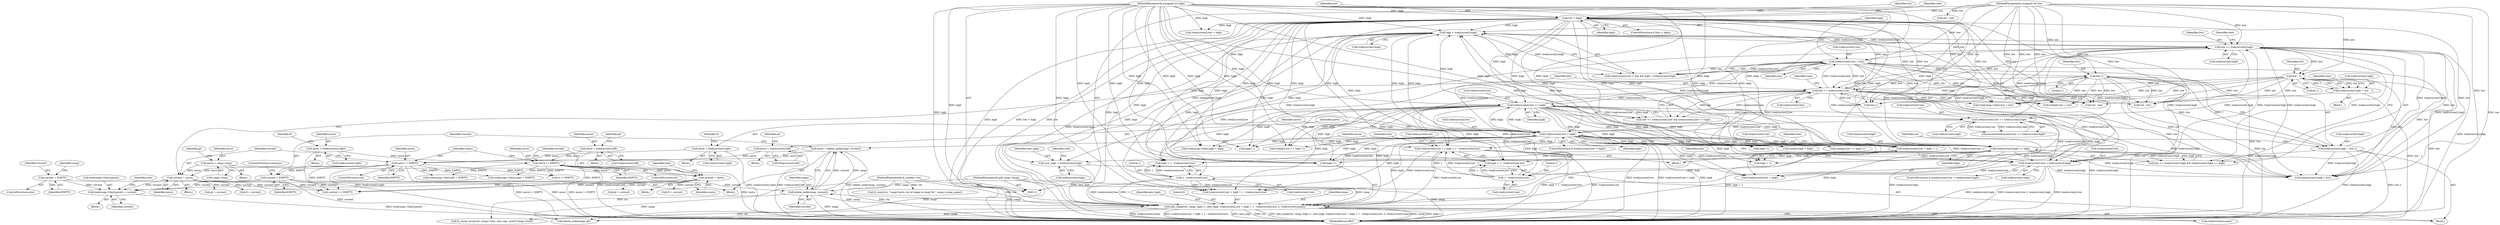 digraph "0_ghostscript_71ceebcf56e682504da22c4035b39a2d451e8ffd@pointer" {
"1000636" [label="(Call,tree[cmap->tlen].parent = current)"];
"1000225" [label="(Call,current = EMPTY)"];
"1000362" [label="(Call,move != EMPTY)"];
"1000220" [label="(Call,move = delete_node(cmap, current))"];
"1000222" [label="(Call,delete_node(cmap, current))"];
"1000303" [label="(Call,add_range(ctx, cmap, high+1, new_high, tree[current].out + high + 1 - tree[current].low, 0, tree[current].many))"];
"1000112" [label="(MethodParameterIn,fz_context *ctx)"];
"1000287" [label="(Call,new_high = tree[current].high)"];
"1000278" [label="(Call,high < tree[current].high)"];
"1000123" [label="(Call,low > high)"];
"1000114" [label="(MethodParameterIn,unsigned int low)"];
"1000115" [label="(MethodParameterIn,unsigned int high)"];
"1000175" [label="(Call,tree[current].low <= high)"];
"1000168" [label="(Call,low <= tree[current].low)"];
"1000300" [label="(Call,low-1)"];
"1000271" [label="(Call,tree[current].low < low)"];
"1000232" [label="(Call,low <= tree[current].high)"];
"1000257" [label="(Call,tree[current].low <= tree[current].high)"];
"1000247" [label="(Call,tree[current].high = low - 1)"];
"1000253" [label="(Call,low - 1)"];
"1000294" [label="(Call,tree[current].high = low-1)"];
"1000239" [label="(Call,tree[current].high <= high)"];
"1000332" [label="(Call,tree[current].low > high)"];
"1000208" [label="(Call,tree[current].low > tree[current].high)"];
"1000198" [label="(Call,tree[current].low = high + 1)"];
"1000318" [label="(Call,1 - tree[current].low)"];
"1000183" [label="(Call,tree[current].out += high + 1 - tree[current].low)"];
"1000191" [label="(Call,1 - tree[current].low)"];
"1000113" [label="(MethodParameterIn,pdf_cmap *cmap)"];
"1000163" [label="(Call,current = move)"];
"1000145" [label="(Call,move = cmap->ttop)"];
"1000352" [label="(Call,move = tree[current].right)"];
"1000340" [label="(Call,move = tree[current].left)"];
"1000562" [label="(Call,current = EMPTY)"];
"1000369" [label="(Call,current = move)"];
"1000403" [label="(Call,move != EMPTY)"];
"1000393" [label="(Call,move = tree[current].right)"];
"1000381" [label="(Call,move = tree[current].left)"];
"1000219" [label="(Block,)"];
"1000253" [label="(Call,low - 1)"];
"1000389" [label="(Identifier,gt)"];
"1000211" [label="(Identifier,tree)"];
"1000246" [label="(Block,)"];
"1000119" [label="(Block,)"];
"1000339" [label="(Block,)"];
"1000325" [label="(Literal,0)"];
"1000208" [label="(Call,tree[current].low > tree[current].high)"];
"1000609" [label="(Call,tree[cmap->tlen].low = low)"];
"1000392" [label="(Block,)"];
"1000333" [label="(Call,tree[current].low)"];
"1000527" [label="(Call,high+1)"];
"1000224" [label="(Identifier,current)"];
"1000167" [label="(Call,low <= tree[current].low && tree[current].low <= high)"];
"1000263" [label="(Call,tree[current].high)"];
"1000201" [label="(Identifier,tree)"];
"1000448" [label="(Call,tree[lt].high = high)"];
"1000371" [label="(Identifier,move)"];
"1000289" [label="(Call,tree[current].high)"];
"1000404" [label="(Identifier,move)"];
"1000270" [label="(Call,tree[current].low < low && high < tree[current].high)"];
"1000645" [label="(Call,tree[cmap->tlen].left = EMPTY)"];
"1000302" [label="(Literal,1)"];
"1000124" [label="(Identifier,low)"];
"1000128" [label="(Identifier,ctx)"];
"1000209" [label="(Call,tree[current].low)"];
"1000332" [label="(Call,tree[current].low > high)"];
"1000677" [label="(Call,current == EMPTY)"];
"1000444" [label="(Call,out - low)"];
"1000272" [label="(Call,tree[current].low)"];
"1000231" [label="(Call,low <= tree[current].high && tree[current].high <= high)"];
"1000225" [label="(Call,current = EMPTY)"];
"1000285" [label="(Block,)"];
"1000331" [label="(ControlStructure,if (tree[current].low > high))"];
"1000342" [label="(Call,tree[current].left)"];
"1000257" [label="(Call,tree[current].low <= tree[current].high)"];
"1000112" [label="(MethodParameterIn,fz_context *ctx)"];
"1000489" [label="(Call,out - low)"];
"1000338" [label="(Identifier,high)"];
"1000761" [label="(MethodReturn,RET)"];
"1000306" [label="(Call,high+1)"];
"1000388" [label="(Call,gt = current)"];
"1000193" [label="(Call,tree[current].low)"];
"1000369" [label="(Call,current = move)"];
"1000297" [label="(Identifier,tree)"];
"1000169" [label="(Identifier,low)"];
"1000381" [label="(Call,move = tree[current].left)"];
"1000294" [label="(Call,tree[current].high = low-1)"];
"1000368" [label="(Block,)"];
"1000125" [label="(Identifier,high)"];
"1000288" [label="(Identifier,new_high)"];
"1000394" [label="(Identifier,move)"];
"1000637" [label="(Call,tree[cmap->tlen].parent)"];
"1000401" [label="(Identifier,lt)"];
"1000568" [label="(Identifier,cmap)"];
"1000115" [label="(MethodParameterIn,unsigned int high)"];
"1000226" [label="(Identifier,current)"];
"1000280" [label="(Call,tree[current].high)"];
"1000176" [label="(Call,tree[current].low)"];
"1000352" [label="(Call,move = tree[current].right)"];
"1000301" [label="(Identifier,low)"];
"1000287" [label="(Call,new_high = tree[current].high)"];
"1000382" [label="(Identifier,move)"];
"1000248" [label="(Call,tree[current].high)"];
"1000123" [label="(Call,low > high)"];
"1000354" [label="(Call,tree[current].right)"];
"1000370" [label="(Identifier,current)"];
"1000376" [label="(Identifier,tree)"];
"1000184" [label="(Call,tree[current].out)"];
"1000318" [label="(Call,1 - tree[current].low)"];
"1000351" [label="(Block,)"];
"1000305" [label="(Identifier,cmap)"];
"1000353" [label="(Identifier,move)"];
"1000214" [label="(Call,tree[current].high)"];
"1000367" [label="(ControlStructure,do)"];
"1000335" [label="(Identifier,tree)"];
"1000255" [label="(Literal,1)"];
"1000183" [label="(Call,tree[current].out += high + 1 - tree[current].low)"];
"1000232" [label="(Call,low <= tree[current].high)"];
"1000687" [label="(Call,tree[current].low > high)"];
"1000113" [label="(MethodParameterIn,pdf_cmap *cmap)"];
"1000271" [label="(Call,tree[current].low < low)"];
"1000310" [label="(Call,tree[current].out + high + 1 - tree[current].low)"];
"1000254" [label="(Identifier,low)"];
"1000165" [label="(Identifier,move)"];
"1000468" [label="(Call,tree[gt].low == high+1)"];
"1000295" [label="(Call,tree[current].high)"];
"1000648" [label="(Identifier,tree)"];
"1000300" [label="(Call,low-1)"];
"1000320" [label="(Call,tree[current].low)"];
"1000412" [label="(Call,lt != EMPTY)"];
"1000162" [label="(Block,)"];
"1000363" [label="(Identifier,move)"];
"1000504" [label="(Call,delete_node(cmap, gt))"];
"1000618" [label="(Call,tree[cmap->tlen].high = high)"];
"1000326" [label="(Call,tree[current].many)"];
"1000122" [label="(ControlStructure,if (low > high))"];
"1000247" [label="(Call,tree[current].high = low - 1)"];
"1000189" [label="(Call,high + 1 - tree[current].low)"];
"1000380" [label="(Block,)"];
"1000303" [label="(Call,add_range(ctx, cmap, high+1, new_high, tree[current].out + high + 1 - tree[current].low, 0, tree[current].many))"];
"1000240" [label="(Call,tree[current].high)"];
"1000260" [label="(Identifier,tree)"];
"1000147" [label="(Call,cmap->ttop)"];
"1000242" [label="(Identifier,tree)"];
"1000168" [label="(Call,low <= tree[current].low)"];
"1000222" [label="(Call,delete_node(cmap, current))"];
"1000340" [label="(Call,move = tree[current].left)"];
"1000474" [label="(Call,high+1)"];
"1000373" [label="(Call,tree[current].low > high)"];
"1000227" [label="(Identifier,EMPTY)"];
"1000191" [label="(Call,1 - tree[current].low)"];
"1000319" [label="(Literal,1)"];
"1000152" [label="(Identifier,gt)"];
"1000393" [label="(Call,move = tree[current].right)"];
"1000348" [label="(Identifier,gt)"];
"1000164" [label="(Identifier,current)"];
"1000654" [label="(Call,tree[cmap->tlen].right = EMPTY)"];
"1000127" [label="(Call,fz_warn(ctx, \"range limits out of range in cmap %s\", cmap->cmap_name))"];
"1000204" [label="(Call,high + 1)"];
"1000708" [label="(Call,tree[current].high < low)"];
"1000644" [label="(Identifier,current)"];
"1000239" [label="(Call,tree[current].high <= high)"];
"1000360" [label="(Identifier,lt)"];
"1000561" [label="(ControlStructure,else)"];
"1000221" [label="(Identifier,move)"];
"1000316" [label="(Call,high + 1 - tree[current].low)"];
"1000145" [label="(Call,move = cmap->ttop)"];
"1000347" [label="(Call,gt = current)"];
"1000362" [label="(Call,move != EMPTY)"];
"1000403" [label="(Call,move != EMPTY)"];
"1000199" [label="(Call,tree[current].low)"];
"1000341" [label="(Identifier,move)"];
"1000175" [label="(Call,tree[current].low <= high)"];
"1000170" [label="(Call,tree[current].low)"];
"1000562" [label="(Call,current = EMPTY)"];
"1000161" [label="(ControlStructure,do)"];
"1000359" [label="(Call,lt = current)"];
"1000207" [label="(ControlStructure,if (tree[current].low > tree[current].high))"];
"1000163" [label="(Call,current = move)"];
"1000114" [label="(MethodParameterIn,unsigned int low)"];
"1000245" [label="(Identifier,high)"];
"1000636" [label="(Call,tree[cmap->tlen].parent = current)"];
"1000563" [label="(Identifier,current)"];
"1000408" [label="(Identifier,many)"];
"1000546" [label="(Call,tree[gt].low = low)"];
"1000400" [label="(Call,lt = current)"];
"1000258" [label="(Call,tree[current].low)"];
"1000364" [label="(Identifier,EMPTY)"];
"1000395" [label="(Call,tree[current].right)"];
"1000143" [label="(Block,)"];
"1000256" [label="(Call,assert(tree[current].low <= tree[current].high))"];
"1000593" [label="(Call,fz_resize_array(ctx, cmap->tree, new_cap, sizeof *cmap->tree))"];
"1000220" [label="(Call,move = delete_node(cmap, current))"];
"1000564" [label="(Identifier,EMPTY)"];
"1000521" [label="(Call,tree[gt].low == high+1)"];
"1000542" [label="(Call,out - low)"];
"1000135" [label="(Identifier,tree)"];
"1000198" [label="(Call,tree[current].low = high + 1)"];
"1000429" [label="(Call,low-1)"];
"1000181" [label="(Identifier,high)"];
"1000233" [label="(Identifier,low)"];
"1000383" [label="(Call,tree[current].left)"];
"1000228" [label="(ControlStructure,continue;)"];
"1000304" [label="(Identifier,ctx)"];
"1000192" [label="(Literal,1)"];
"1000223" [label="(Identifier,cmap)"];
"1000178" [label="(Identifier,tree)"];
"1000405" [label="(Identifier,EMPTY)"];
"1000278" [label="(Call,high < tree[current].high)"];
"1000234" [label="(Call,tree[current].high)"];
"1000182" [label="(Block,)"];
"1000279" [label="(Identifier,high)"];
"1000146" [label="(Identifier,move)"];
"1000277" [label="(Identifier,low)"];
"1000309" [label="(Identifier,new_high)"];
"1000636" -> "1000119"  [label="AST: "];
"1000636" -> "1000644"  [label="CFG: "];
"1000637" -> "1000636"  [label="AST: "];
"1000644" -> "1000636"  [label="AST: "];
"1000648" -> "1000636"  [label="CFG: "];
"1000636" -> "1000761"  [label="DDG: tree[cmap->tlen].parent"];
"1000225" -> "1000636"  [label="DDG: current"];
"1000562" -> "1000636"  [label="DDG: current"];
"1000163" -> "1000636"  [label="DDG: current"];
"1000369" -> "1000636"  [label="DDG: current"];
"1000225" -> "1000219"  [label="AST: "];
"1000225" -> "1000227"  [label="CFG: "];
"1000226" -> "1000225"  [label="AST: "];
"1000227" -> "1000225"  [label="AST: "];
"1000228" -> "1000225"  [label="CFG: "];
"1000225" -> "1000761"  [label="DDG: current"];
"1000362" -> "1000225"  [label="DDG: EMPTY"];
"1000225" -> "1000677"  [label="DDG: current"];
"1000362" -> "1000161"  [label="AST: "];
"1000362" -> "1000364"  [label="CFG: "];
"1000363" -> "1000362"  [label="AST: "];
"1000364" -> "1000362"  [label="AST: "];
"1000164" -> "1000362"  [label="CFG: "];
"1000408" -> "1000362"  [label="CFG: "];
"1000362" -> "1000761"  [label="DDG: move != EMPTY"];
"1000362" -> "1000761"  [label="DDG: move"];
"1000362" -> "1000163"  [label="DDG: move"];
"1000220" -> "1000362"  [label="DDG: move"];
"1000352" -> "1000362"  [label="DDG: move"];
"1000340" -> "1000362"  [label="DDG: move"];
"1000362" -> "1000412"  [label="DDG: EMPTY"];
"1000362" -> "1000645"  [label="DDG: EMPTY"];
"1000362" -> "1000654"  [label="DDG: EMPTY"];
"1000362" -> "1000677"  [label="DDG: EMPTY"];
"1000220" -> "1000219"  [label="AST: "];
"1000220" -> "1000222"  [label="CFG: "];
"1000221" -> "1000220"  [label="AST: "];
"1000222" -> "1000220"  [label="AST: "];
"1000226" -> "1000220"  [label="CFG: "];
"1000220" -> "1000761"  [label="DDG: delete_node(cmap, current)"];
"1000222" -> "1000220"  [label="DDG: cmap"];
"1000222" -> "1000220"  [label="DDG: current"];
"1000222" -> "1000224"  [label="CFG: "];
"1000223" -> "1000222"  [label="AST: "];
"1000224" -> "1000222"  [label="AST: "];
"1000222" -> "1000761"  [label="DDG: cmap"];
"1000303" -> "1000222"  [label="DDG: cmap"];
"1000113" -> "1000222"  [label="DDG: cmap"];
"1000163" -> "1000222"  [label="DDG: current"];
"1000222" -> "1000303"  [label="DDG: cmap"];
"1000222" -> "1000504"  [label="DDG: cmap"];
"1000303" -> "1000285"  [label="AST: "];
"1000303" -> "1000326"  [label="CFG: "];
"1000304" -> "1000303"  [label="AST: "];
"1000305" -> "1000303"  [label="AST: "];
"1000306" -> "1000303"  [label="AST: "];
"1000309" -> "1000303"  [label="AST: "];
"1000310" -> "1000303"  [label="AST: "];
"1000325" -> "1000303"  [label="AST: "];
"1000326" -> "1000303"  [label="AST: "];
"1000335" -> "1000303"  [label="CFG: "];
"1000303" -> "1000761"  [label="DDG: tree[current].many"];
"1000303" -> "1000761"  [label="DDG: tree[current].out + high + 1 - tree[current].low"];
"1000303" -> "1000761"  [label="DDG: new_high"];
"1000303" -> "1000761"  [label="DDG: ctx"];
"1000303" -> "1000761"  [label="DDG: add_range(ctx, cmap, high+1, new_high, tree[current].out + high + 1 - tree[current].low, 0, tree[current].many)"];
"1000303" -> "1000761"  [label="DDG: cmap"];
"1000303" -> "1000761"  [label="DDG: high+1"];
"1000112" -> "1000303"  [label="DDG: ctx"];
"1000287" -> "1000303"  [label="DDG: new_high"];
"1000183" -> "1000303"  [label="DDG: tree[current].out"];
"1000115" -> "1000303"  [label="DDG: high"];
"1000123" -> "1000303"  [label="DDG: high"];
"1000175" -> "1000303"  [label="DDG: high"];
"1000278" -> "1000303"  [label="DDG: high"];
"1000332" -> "1000303"  [label="DDG: high"];
"1000239" -> "1000303"  [label="DDG: high"];
"1000318" -> "1000303"  [label="DDG: 1"];
"1000318" -> "1000303"  [label="DDG: tree[current].low"];
"1000113" -> "1000303"  [label="DDG: cmap"];
"1000303" -> "1000504"  [label="DDG: cmap"];
"1000303" -> "1000593"  [label="DDG: ctx"];
"1000112" -> "1000111"  [label="AST: "];
"1000112" -> "1000761"  [label="DDG: ctx"];
"1000112" -> "1000127"  [label="DDG: ctx"];
"1000112" -> "1000593"  [label="DDG: ctx"];
"1000287" -> "1000285"  [label="AST: "];
"1000287" -> "1000289"  [label="CFG: "];
"1000288" -> "1000287"  [label="AST: "];
"1000289" -> "1000287"  [label="AST: "];
"1000297" -> "1000287"  [label="CFG: "];
"1000278" -> "1000287"  [label="DDG: tree[current].high"];
"1000239" -> "1000287"  [label="DDG: tree[current].high"];
"1000232" -> "1000287"  [label="DDG: tree[current].high"];
"1000278" -> "1000270"  [label="AST: "];
"1000278" -> "1000280"  [label="CFG: "];
"1000279" -> "1000278"  [label="AST: "];
"1000280" -> "1000278"  [label="AST: "];
"1000270" -> "1000278"  [label="CFG: "];
"1000278" -> "1000761"  [label="DDG: tree[current].high"];
"1000278" -> "1000208"  [label="DDG: tree[current].high"];
"1000278" -> "1000232"  [label="DDG: tree[current].high"];
"1000278" -> "1000270"  [label="DDG: high"];
"1000278" -> "1000270"  [label="DDG: tree[current].high"];
"1000123" -> "1000278"  [label="DDG: high"];
"1000175" -> "1000278"  [label="DDG: high"];
"1000332" -> "1000278"  [label="DDG: high"];
"1000239" -> "1000278"  [label="DDG: high"];
"1000239" -> "1000278"  [label="DDG: tree[current].high"];
"1000115" -> "1000278"  [label="DDG: high"];
"1000232" -> "1000278"  [label="DDG: tree[current].high"];
"1000278" -> "1000306"  [label="DDG: high"];
"1000278" -> "1000310"  [label="DDG: high"];
"1000278" -> "1000316"  [label="DDG: high"];
"1000278" -> "1000332"  [label="DDG: high"];
"1000278" -> "1000708"  [label="DDG: tree[current].high"];
"1000123" -> "1000122"  [label="AST: "];
"1000123" -> "1000125"  [label="CFG: "];
"1000124" -> "1000123"  [label="AST: "];
"1000125" -> "1000123"  [label="AST: "];
"1000128" -> "1000123"  [label="CFG: "];
"1000135" -> "1000123"  [label="CFG: "];
"1000123" -> "1000761"  [label="DDG: high"];
"1000123" -> "1000761"  [label="DDG: low > high"];
"1000123" -> "1000761"  [label="DDG: low"];
"1000114" -> "1000123"  [label="DDG: low"];
"1000115" -> "1000123"  [label="DDG: high"];
"1000123" -> "1000168"  [label="DDG: low"];
"1000123" -> "1000175"  [label="DDG: high"];
"1000123" -> "1000183"  [label="DDG: high"];
"1000123" -> "1000189"  [label="DDG: high"];
"1000123" -> "1000198"  [label="DDG: high"];
"1000123" -> "1000204"  [label="DDG: high"];
"1000123" -> "1000239"  [label="DDG: high"];
"1000123" -> "1000306"  [label="DDG: high"];
"1000123" -> "1000310"  [label="DDG: high"];
"1000123" -> "1000316"  [label="DDG: high"];
"1000123" -> "1000332"  [label="DDG: high"];
"1000123" -> "1000373"  [label="DDG: high"];
"1000123" -> "1000429"  [label="DDG: low"];
"1000123" -> "1000448"  [label="DDG: high"];
"1000123" -> "1000468"  [label="DDG: high"];
"1000123" -> "1000474"  [label="DDG: high"];
"1000123" -> "1000489"  [label="DDG: low"];
"1000123" -> "1000521"  [label="DDG: high"];
"1000123" -> "1000527"  [label="DDG: high"];
"1000123" -> "1000542"  [label="DDG: low"];
"1000123" -> "1000546"  [label="DDG: low"];
"1000123" -> "1000609"  [label="DDG: low"];
"1000123" -> "1000618"  [label="DDG: high"];
"1000123" -> "1000687"  [label="DDG: high"];
"1000123" -> "1000708"  [label="DDG: low"];
"1000114" -> "1000111"  [label="AST: "];
"1000114" -> "1000761"  [label="DDG: low"];
"1000114" -> "1000168"  [label="DDG: low"];
"1000114" -> "1000232"  [label="DDG: low"];
"1000114" -> "1000253"  [label="DDG: low"];
"1000114" -> "1000271"  [label="DDG: low"];
"1000114" -> "1000300"  [label="DDG: low"];
"1000114" -> "1000429"  [label="DDG: low"];
"1000114" -> "1000444"  [label="DDG: low"];
"1000114" -> "1000489"  [label="DDG: low"];
"1000114" -> "1000542"  [label="DDG: low"];
"1000114" -> "1000546"  [label="DDG: low"];
"1000114" -> "1000609"  [label="DDG: low"];
"1000114" -> "1000708"  [label="DDG: low"];
"1000115" -> "1000111"  [label="AST: "];
"1000115" -> "1000761"  [label="DDG: high"];
"1000115" -> "1000175"  [label="DDG: high"];
"1000115" -> "1000183"  [label="DDG: high"];
"1000115" -> "1000189"  [label="DDG: high"];
"1000115" -> "1000198"  [label="DDG: high"];
"1000115" -> "1000204"  [label="DDG: high"];
"1000115" -> "1000239"  [label="DDG: high"];
"1000115" -> "1000306"  [label="DDG: high"];
"1000115" -> "1000310"  [label="DDG: high"];
"1000115" -> "1000316"  [label="DDG: high"];
"1000115" -> "1000332"  [label="DDG: high"];
"1000115" -> "1000373"  [label="DDG: high"];
"1000115" -> "1000448"  [label="DDG: high"];
"1000115" -> "1000468"  [label="DDG: high"];
"1000115" -> "1000474"  [label="DDG: high"];
"1000115" -> "1000521"  [label="DDG: high"];
"1000115" -> "1000527"  [label="DDG: high"];
"1000115" -> "1000618"  [label="DDG: high"];
"1000115" -> "1000687"  [label="DDG: high"];
"1000175" -> "1000167"  [label="AST: "];
"1000175" -> "1000181"  [label="CFG: "];
"1000176" -> "1000175"  [label="AST: "];
"1000181" -> "1000175"  [label="AST: "];
"1000167" -> "1000175"  [label="CFG: "];
"1000175" -> "1000167"  [label="DDG: tree[current].low"];
"1000175" -> "1000167"  [label="DDG: high"];
"1000168" -> "1000175"  [label="DDG: tree[current].low"];
"1000332" -> "1000175"  [label="DDG: high"];
"1000175" -> "1000183"  [label="DDG: high"];
"1000175" -> "1000189"  [label="DDG: high"];
"1000175" -> "1000191"  [label="DDG: tree[current].low"];
"1000175" -> "1000198"  [label="DDG: high"];
"1000175" -> "1000204"  [label="DDG: high"];
"1000175" -> "1000239"  [label="DDG: high"];
"1000175" -> "1000257"  [label="DDG: tree[current].low"];
"1000175" -> "1000271"  [label="DDG: tree[current].low"];
"1000175" -> "1000306"  [label="DDG: high"];
"1000175" -> "1000310"  [label="DDG: high"];
"1000175" -> "1000316"  [label="DDG: high"];
"1000175" -> "1000332"  [label="DDG: high"];
"1000175" -> "1000448"  [label="DDG: high"];
"1000175" -> "1000468"  [label="DDG: high"];
"1000175" -> "1000474"  [label="DDG: high"];
"1000175" -> "1000521"  [label="DDG: high"];
"1000175" -> "1000527"  [label="DDG: high"];
"1000175" -> "1000618"  [label="DDG: high"];
"1000175" -> "1000687"  [label="DDG: high"];
"1000168" -> "1000167"  [label="AST: "];
"1000168" -> "1000170"  [label="CFG: "];
"1000169" -> "1000168"  [label="AST: "];
"1000170" -> "1000168"  [label="AST: "];
"1000178" -> "1000168"  [label="CFG: "];
"1000167" -> "1000168"  [label="CFG: "];
"1000168" -> "1000761"  [label="DDG: low"];
"1000168" -> "1000167"  [label="DDG: low"];
"1000168" -> "1000167"  [label="DDG: tree[current].low"];
"1000300" -> "1000168"  [label="DDG: low"];
"1000271" -> "1000168"  [label="DDG: low"];
"1000253" -> "1000168"  [label="DDG: low"];
"1000332" -> "1000168"  [label="DDG: tree[current].low"];
"1000208" -> "1000168"  [label="DDG: tree[current].low"];
"1000168" -> "1000191"  [label="DDG: tree[current].low"];
"1000168" -> "1000232"  [label="DDG: low"];
"1000168" -> "1000257"  [label="DDG: tree[current].low"];
"1000168" -> "1000271"  [label="DDG: tree[current].low"];
"1000168" -> "1000429"  [label="DDG: low"];
"1000168" -> "1000489"  [label="DDG: low"];
"1000168" -> "1000542"  [label="DDG: low"];
"1000168" -> "1000546"  [label="DDG: low"];
"1000168" -> "1000609"  [label="DDG: low"];
"1000168" -> "1000708"  [label="DDG: low"];
"1000300" -> "1000294"  [label="AST: "];
"1000300" -> "1000302"  [label="CFG: "];
"1000301" -> "1000300"  [label="AST: "];
"1000302" -> "1000300"  [label="AST: "];
"1000294" -> "1000300"  [label="CFG: "];
"1000300" -> "1000761"  [label="DDG: low"];
"1000300" -> "1000294"  [label="DDG: low"];
"1000300" -> "1000294"  [label="DDG: 1"];
"1000271" -> "1000300"  [label="DDG: low"];
"1000300" -> "1000429"  [label="DDG: low"];
"1000300" -> "1000489"  [label="DDG: low"];
"1000300" -> "1000542"  [label="DDG: low"];
"1000300" -> "1000546"  [label="DDG: low"];
"1000300" -> "1000609"  [label="DDG: low"];
"1000300" -> "1000708"  [label="DDG: low"];
"1000271" -> "1000270"  [label="AST: "];
"1000271" -> "1000277"  [label="CFG: "];
"1000272" -> "1000271"  [label="AST: "];
"1000277" -> "1000271"  [label="AST: "];
"1000279" -> "1000271"  [label="CFG: "];
"1000270" -> "1000271"  [label="CFG: "];
"1000271" -> "1000761"  [label="DDG: low"];
"1000271" -> "1000270"  [label="DDG: tree[current].low"];
"1000271" -> "1000270"  [label="DDG: low"];
"1000232" -> "1000271"  [label="DDG: low"];
"1000271" -> "1000318"  [label="DDG: tree[current].low"];
"1000271" -> "1000332"  [label="DDG: tree[current].low"];
"1000271" -> "1000429"  [label="DDG: low"];
"1000271" -> "1000489"  [label="DDG: low"];
"1000271" -> "1000542"  [label="DDG: low"];
"1000271" -> "1000546"  [label="DDG: low"];
"1000271" -> "1000609"  [label="DDG: low"];
"1000271" -> "1000708"  [label="DDG: low"];
"1000232" -> "1000231"  [label="AST: "];
"1000232" -> "1000234"  [label="CFG: "];
"1000233" -> "1000232"  [label="AST: "];
"1000234" -> "1000232"  [label="AST: "];
"1000242" -> "1000232"  [label="CFG: "];
"1000231" -> "1000232"  [label="CFG: "];
"1000232" -> "1000761"  [label="DDG: tree[current].high"];
"1000232" -> "1000208"  [label="DDG: tree[current].high"];
"1000232" -> "1000231"  [label="DDG: low"];
"1000232" -> "1000231"  [label="DDG: tree[current].high"];
"1000257" -> "1000232"  [label="DDG: tree[current].high"];
"1000294" -> "1000232"  [label="DDG: tree[current].high"];
"1000239" -> "1000232"  [label="DDG: tree[current].high"];
"1000208" -> "1000232"  [label="DDG: tree[current].high"];
"1000232" -> "1000239"  [label="DDG: tree[current].high"];
"1000232" -> "1000253"  [label="DDG: low"];
"1000232" -> "1000708"  [label="DDG: tree[current].high"];
"1000257" -> "1000256"  [label="AST: "];
"1000257" -> "1000263"  [label="CFG: "];
"1000258" -> "1000257"  [label="AST: "];
"1000263" -> "1000257"  [label="AST: "];
"1000256" -> "1000257"  [label="CFG: "];
"1000257" -> "1000761"  [label="DDG: tree[current].high"];
"1000257" -> "1000208"  [label="DDG: tree[current].high"];
"1000257" -> "1000256"  [label="DDG: tree[current].low"];
"1000257" -> "1000256"  [label="DDG: tree[current].high"];
"1000247" -> "1000257"  [label="DDG: tree[current].high"];
"1000257" -> "1000332"  [label="DDG: tree[current].low"];
"1000257" -> "1000708"  [label="DDG: tree[current].high"];
"1000247" -> "1000246"  [label="AST: "];
"1000247" -> "1000253"  [label="CFG: "];
"1000248" -> "1000247"  [label="AST: "];
"1000253" -> "1000247"  [label="AST: "];
"1000260" -> "1000247"  [label="CFG: "];
"1000247" -> "1000761"  [label="DDG: low - 1"];
"1000253" -> "1000247"  [label="DDG: low"];
"1000253" -> "1000247"  [label="DDG: 1"];
"1000253" -> "1000255"  [label="CFG: "];
"1000254" -> "1000253"  [label="AST: "];
"1000255" -> "1000253"  [label="AST: "];
"1000253" -> "1000761"  [label="DDG: low"];
"1000253" -> "1000429"  [label="DDG: low"];
"1000253" -> "1000489"  [label="DDG: low"];
"1000253" -> "1000542"  [label="DDG: low"];
"1000253" -> "1000546"  [label="DDG: low"];
"1000253" -> "1000609"  [label="DDG: low"];
"1000253" -> "1000708"  [label="DDG: low"];
"1000294" -> "1000285"  [label="AST: "];
"1000295" -> "1000294"  [label="AST: "];
"1000304" -> "1000294"  [label="CFG: "];
"1000294" -> "1000761"  [label="DDG: low-1"];
"1000294" -> "1000761"  [label="DDG: tree[current].high"];
"1000294" -> "1000208"  [label="DDG: tree[current].high"];
"1000294" -> "1000708"  [label="DDG: tree[current].high"];
"1000239" -> "1000231"  [label="AST: "];
"1000239" -> "1000245"  [label="CFG: "];
"1000240" -> "1000239"  [label="AST: "];
"1000245" -> "1000239"  [label="AST: "];
"1000231" -> "1000239"  [label="CFG: "];
"1000239" -> "1000761"  [label="DDG: tree[current].high"];
"1000239" -> "1000208"  [label="DDG: tree[current].high"];
"1000239" -> "1000231"  [label="DDG: tree[current].high"];
"1000239" -> "1000231"  [label="DDG: high"];
"1000332" -> "1000239"  [label="DDG: high"];
"1000239" -> "1000306"  [label="DDG: high"];
"1000239" -> "1000310"  [label="DDG: high"];
"1000239" -> "1000316"  [label="DDG: high"];
"1000239" -> "1000332"  [label="DDG: high"];
"1000239" -> "1000708"  [label="DDG: tree[current].high"];
"1000332" -> "1000331"  [label="AST: "];
"1000332" -> "1000338"  [label="CFG: "];
"1000333" -> "1000332"  [label="AST: "];
"1000338" -> "1000332"  [label="AST: "];
"1000341" -> "1000332"  [label="CFG: "];
"1000353" -> "1000332"  [label="CFG: "];
"1000332" -> "1000761"  [label="DDG: tree[current].low"];
"1000332" -> "1000761"  [label="DDG: tree[current].low > high"];
"1000332" -> "1000761"  [label="DDG: high"];
"1000332" -> "1000183"  [label="DDG: high"];
"1000332" -> "1000189"  [label="DDG: high"];
"1000332" -> "1000198"  [label="DDG: high"];
"1000332" -> "1000204"  [label="DDG: high"];
"1000332" -> "1000306"  [label="DDG: high"];
"1000332" -> "1000310"  [label="DDG: high"];
"1000332" -> "1000316"  [label="DDG: high"];
"1000208" -> "1000332"  [label="DDG: tree[current].low"];
"1000318" -> "1000332"  [label="DDG: tree[current].low"];
"1000332" -> "1000448"  [label="DDG: high"];
"1000332" -> "1000468"  [label="DDG: high"];
"1000332" -> "1000474"  [label="DDG: high"];
"1000332" -> "1000521"  [label="DDG: high"];
"1000332" -> "1000527"  [label="DDG: high"];
"1000332" -> "1000618"  [label="DDG: high"];
"1000332" -> "1000687"  [label="DDG: tree[current].low"];
"1000332" -> "1000687"  [label="DDG: high"];
"1000208" -> "1000207"  [label="AST: "];
"1000208" -> "1000214"  [label="CFG: "];
"1000209" -> "1000208"  [label="AST: "];
"1000214" -> "1000208"  [label="AST: "];
"1000221" -> "1000208"  [label="CFG: "];
"1000335" -> "1000208"  [label="CFG: "];
"1000208" -> "1000761"  [label="DDG: tree[current].low"];
"1000208" -> "1000761"  [label="DDG: tree[current].high"];
"1000208" -> "1000761"  [label="DDG: tree[current].low > tree[current].high"];
"1000198" -> "1000208"  [label="DDG: tree[current].low"];
"1000208" -> "1000687"  [label="DDG: tree[current].low"];
"1000208" -> "1000708"  [label="DDG: tree[current].high"];
"1000198" -> "1000182"  [label="AST: "];
"1000198" -> "1000204"  [label="CFG: "];
"1000199" -> "1000198"  [label="AST: "];
"1000204" -> "1000198"  [label="AST: "];
"1000211" -> "1000198"  [label="CFG: "];
"1000198" -> "1000761"  [label="DDG: high + 1"];
"1000318" -> "1000316"  [label="AST: "];
"1000318" -> "1000320"  [label="CFG: "];
"1000319" -> "1000318"  [label="AST: "];
"1000320" -> "1000318"  [label="AST: "];
"1000316" -> "1000318"  [label="CFG: "];
"1000318" -> "1000310"  [label="DDG: 1"];
"1000318" -> "1000310"  [label="DDG: tree[current].low"];
"1000318" -> "1000316"  [label="DDG: 1"];
"1000318" -> "1000316"  [label="DDG: tree[current].low"];
"1000183" -> "1000182"  [label="AST: "];
"1000183" -> "1000189"  [label="CFG: "];
"1000184" -> "1000183"  [label="AST: "];
"1000189" -> "1000183"  [label="AST: "];
"1000201" -> "1000183"  [label="CFG: "];
"1000183" -> "1000761"  [label="DDG: high + 1 - tree[current].low"];
"1000183" -> "1000761"  [label="DDG: tree[current].out"];
"1000191" -> "1000183"  [label="DDG: 1"];
"1000191" -> "1000183"  [label="DDG: tree[current].low"];
"1000183" -> "1000310"  [label="DDG: tree[current].out"];
"1000191" -> "1000189"  [label="AST: "];
"1000191" -> "1000193"  [label="CFG: "];
"1000192" -> "1000191"  [label="AST: "];
"1000193" -> "1000191"  [label="AST: "];
"1000189" -> "1000191"  [label="CFG: "];
"1000191" -> "1000189"  [label="DDG: 1"];
"1000191" -> "1000189"  [label="DDG: tree[current].low"];
"1000113" -> "1000111"  [label="AST: "];
"1000113" -> "1000761"  [label="DDG: cmap"];
"1000113" -> "1000504"  [label="DDG: cmap"];
"1000163" -> "1000162"  [label="AST: "];
"1000163" -> "1000165"  [label="CFG: "];
"1000164" -> "1000163"  [label="AST: "];
"1000165" -> "1000163"  [label="AST: "];
"1000169" -> "1000163"  [label="CFG: "];
"1000145" -> "1000163"  [label="DDG: move"];
"1000163" -> "1000347"  [label="DDG: current"];
"1000163" -> "1000359"  [label="DDG: current"];
"1000163" -> "1000677"  [label="DDG: current"];
"1000145" -> "1000143"  [label="AST: "];
"1000145" -> "1000147"  [label="CFG: "];
"1000146" -> "1000145"  [label="AST: "];
"1000147" -> "1000145"  [label="AST: "];
"1000152" -> "1000145"  [label="CFG: "];
"1000145" -> "1000369"  [label="DDG: move"];
"1000352" -> "1000351"  [label="AST: "];
"1000352" -> "1000354"  [label="CFG: "];
"1000353" -> "1000352"  [label="AST: "];
"1000354" -> "1000352"  [label="AST: "];
"1000360" -> "1000352"  [label="CFG: "];
"1000352" -> "1000761"  [label="DDG: tree[current].right"];
"1000340" -> "1000339"  [label="AST: "];
"1000340" -> "1000342"  [label="CFG: "];
"1000341" -> "1000340"  [label="AST: "];
"1000342" -> "1000340"  [label="AST: "];
"1000348" -> "1000340"  [label="CFG: "];
"1000340" -> "1000761"  [label="DDG: tree[current].left"];
"1000562" -> "1000561"  [label="AST: "];
"1000562" -> "1000564"  [label="CFG: "];
"1000563" -> "1000562"  [label="AST: "];
"1000564" -> "1000562"  [label="AST: "];
"1000568" -> "1000562"  [label="CFG: "];
"1000562" -> "1000677"  [label="DDG: current"];
"1000369" -> "1000368"  [label="AST: "];
"1000369" -> "1000371"  [label="CFG: "];
"1000370" -> "1000369"  [label="AST: "];
"1000371" -> "1000369"  [label="AST: "];
"1000376" -> "1000369"  [label="CFG: "];
"1000403" -> "1000369"  [label="DDG: move"];
"1000369" -> "1000388"  [label="DDG: current"];
"1000369" -> "1000400"  [label="DDG: current"];
"1000369" -> "1000677"  [label="DDG: current"];
"1000403" -> "1000367"  [label="AST: "];
"1000403" -> "1000405"  [label="CFG: "];
"1000404" -> "1000403"  [label="AST: "];
"1000405" -> "1000403"  [label="AST: "];
"1000370" -> "1000403"  [label="CFG: "];
"1000408" -> "1000403"  [label="CFG: "];
"1000403" -> "1000761"  [label="DDG: move"];
"1000403" -> "1000761"  [label="DDG: move != EMPTY"];
"1000393" -> "1000403"  [label="DDG: move"];
"1000381" -> "1000403"  [label="DDG: move"];
"1000403" -> "1000412"  [label="DDG: EMPTY"];
"1000403" -> "1000645"  [label="DDG: EMPTY"];
"1000403" -> "1000654"  [label="DDG: EMPTY"];
"1000403" -> "1000677"  [label="DDG: EMPTY"];
"1000393" -> "1000392"  [label="AST: "];
"1000393" -> "1000395"  [label="CFG: "];
"1000394" -> "1000393"  [label="AST: "];
"1000395" -> "1000393"  [label="AST: "];
"1000401" -> "1000393"  [label="CFG: "];
"1000393" -> "1000761"  [label="DDG: tree[current].right"];
"1000381" -> "1000380"  [label="AST: "];
"1000381" -> "1000383"  [label="CFG: "];
"1000382" -> "1000381"  [label="AST: "];
"1000383" -> "1000381"  [label="AST: "];
"1000389" -> "1000381"  [label="CFG: "];
"1000381" -> "1000761"  [label="DDG: tree[current].left"];
}
